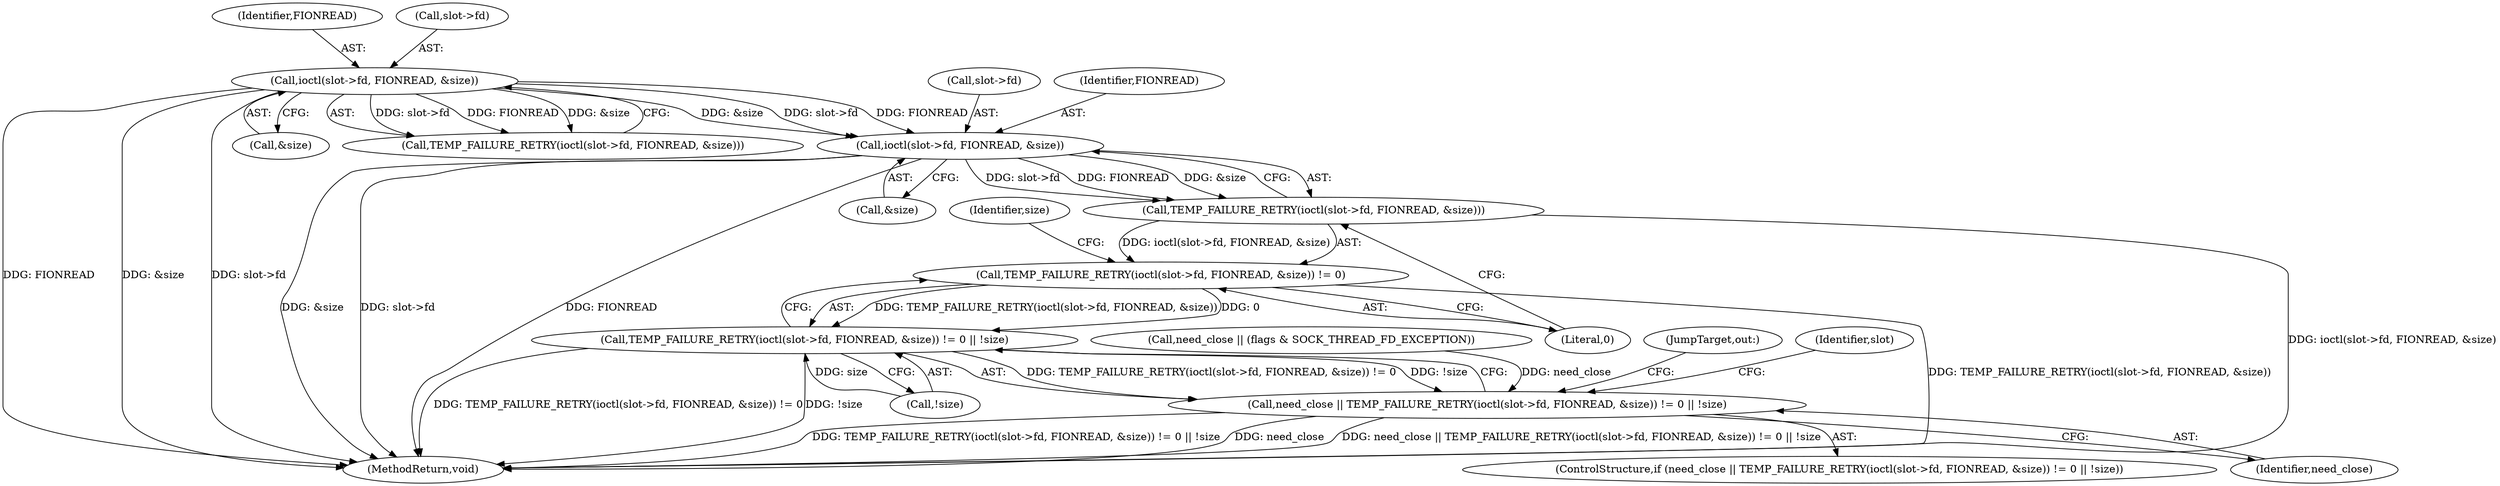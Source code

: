 digraph "0_Android_472271b153c5dc53c28beac55480a8d8434b2d5c_34@pointer" {
"1000230" [label="(Call,ioctl(slot->fd, FIONREAD, &size))"];
"1000153" [label="(Call,ioctl(slot->fd, FIONREAD, &size))"];
"1000229" [label="(Call,TEMP_FAILURE_RETRY(ioctl(slot->fd, FIONREAD, &size)))"];
"1000228" [label="(Call,TEMP_FAILURE_RETRY(ioctl(slot->fd, FIONREAD, &size)) != 0)"];
"1000227" [label="(Call,TEMP_FAILURE_RETRY(ioctl(slot->fd, FIONREAD, &size)) != 0 || !size)"];
"1000225" [label="(Call,need_close || TEMP_FAILURE_RETRY(ioctl(slot->fd, FIONREAD, &size)) != 0 || !size)"];
"1000246" [label="(MethodReturn,void)"];
"1000157" [label="(Identifier,FIONREAD)"];
"1000224" [label="(ControlStructure,if (need_close || TEMP_FAILURE_RETRY(ioctl(slot->fd, FIONREAD, &size)) != 0 || !size))"];
"1000158" [label="(Call,&size)"];
"1000225" [label="(Call,need_close || TEMP_FAILURE_RETRY(ioctl(slot->fd, FIONREAD, &size)) != 0 || !size)"];
"1000214" [label="(Call,need_close || (flags & SOCK_THREAD_FD_EXCEPTION))"];
"1000229" [label="(Call,TEMP_FAILURE_RETRY(ioctl(slot->fd, FIONREAD, &size)))"];
"1000242" [label="(JumpTarget,out:)"];
"1000154" [label="(Call,slot->fd)"];
"1000239" [label="(Identifier,size)"];
"1000230" [label="(Call,ioctl(slot->fd, FIONREAD, &size))"];
"1000241" [label="(Identifier,slot)"];
"1000238" [label="(Call,!size)"];
"1000153" [label="(Call,ioctl(slot->fd, FIONREAD, &size))"];
"1000227" [label="(Call,TEMP_FAILURE_RETRY(ioctl(slot->fd, FIONREAD, &size)) != 0 || !size)"];
"1000152" [label="(Call,TEMP_FAILURE_RETRY(ioctl(slot->fd, FIONREAD, &size)))"];
"1000235" [label="(Call,&size)"];
"1000228" [label="(Call,TEMP_FAILURE_RETRY(ioctl(slot->fd, FIONREAD, &size)) != 0)"];
"1000237" [label="(Literal,0)"];
"1000226" [label="(Identifier,need_close)"];
"1000231" [label="(Call,slot->fd)"];
"1000234" [label="(Identifier,FIONREAD)"];
"1000230" -> "1000229"  [label="AST: "];
"1000230" -> "1000235"  [label="CFG: "];
"1000231" -> "1000230"  [label="AST: "];
"1000234" -> "1000230"  [label="AST: "];
"1000235" -> "1000230"  [label="AST: "];
"1000229" -> "1000230"  [label="CFG: "];
"1000230" -> "1000246"  [label="DDG: &size"];
"1000230" -> "1000246"  [label="DDG: slot->fd"];
"1000230" -> "1000246"  [label="DDG: FIONREAD"];
"1000230" -> "1000229"  [label="DDG: slot->fd"];
"1000230" -> "1000229"  [label="DDG: FIONREAD"];
"1000230" -> "1000229"  [label="DDG: &size"];
"1000153" -> "1000230"  [label="DDG: slot->fd"];
"1000153" -> "1000230"  [label="DDG: FIONREAD"];
"1000153" -> "1000230"  [label="DDG: &size"];
"1000153" -> "1000152"  [label="AST: "];
"1000153" -> "1000158"  [label="CFG: "];
"1000154" -> "1000153"  [label="AST: "];
"1000157" -> "1000153"  [label="AST: "];
"1000158" -> "1000153"  [label="AST: "];
"1000152" -> "1000153"  [label="CFG: "];
"1000153" -> "1000246"  [label="DDG: FIONREAD"];
"1000153" -> "1000246"  [label="DDG: &size"];
"1000153" -> "1000246"  [label="DDG: slot->fd"];
"1000153" -> "1000152"  [label="DDG: slot->fd"];
"1000153" -> "1000152"  [label="DDG: FIONREAD"];
"1000153" -> "1000152"  [label="DDG: &size"];
"1000229" -> "1000228"  [label="AST: "];
"1000237" -> "1000229"  [label="CFG: "];
"1000229" -> "1000246"  [label="DDG: ioctl(slot->fd, FIONREAD, &size)"];
"1000229" -> "1000228"  [label="DDG: ioctl(slot->fd, FIONREAD, &size)"];
"1000228" -> "1000227"  [label="AST: "];
"1000228" -> "1000237"  [label="CFG: "];
"1000237" -> "1000228"  [label="AST: "];
"1000239" -> "1000228"  [label="CFG: "];
"1000227" -> "1000228"  [label="CFG: "];
"1000228" -> "1000246"  [label="DDG: TEMP_FAILURE_RETRY(ioctl(slot->fd, FIONREAD, &size))"];
"1000228" -> "1000227"  [label="DDG: TEMP_FAILURE_RETRY(ioctl(slot->fd, FIONREAD, &size))"];
"1000228" -> "1000227"  [label="DDG: 0"];
"1000227" -> "1000225"  [label="AST: "];
"1000227" -> "1000238"  [label="CFG: "];
"1000238" -> "1000227"  [label="AST: "];
"1000225" -> "1000227"  [label="CFG: "];
"1000227" -> "1000246"  [label="DDG: TEMP_FAILURE_RETRY(ioctl(slot->fd, FIONREAD, &size)) != 0"];
"1000227" -> "1000246"  [label="DDG: !size"];
"1000227" -> "1000225"  [label="DDG: TEMP_FAILURE_RETRY(ioctl(slot->fd, FIONREAD, &size)) != 0"];
"1000227" -> "1000225"  [label="DDG: !size"];
"1000238" -> "1000227"  [label="DDG: size"];
"1000225" -> "1000224"  [label="AST: "];
"1000225" -> "1000226"  [label="CFG: "];
"1000226" -> "1000225"  [label="AST: "];
"1000241" -> "1000225"  [label="CFG: "];
"1000242" -> "1000225"  [label="CFG: "];
"1000225" -> "1000246"  [label="DDG: need_close || TEMP_FAILURE_RETRY(ioctl(slot->fd, FIONREAD, &size)) != 0 || !size"];
"1000225" -> "1000246"  [label="DDG: TEMP_FAILURE_RETRY(ioctl(slot->fd, FIONREAD, &size)) != 0 || !size"];
"1000225" -> "1000246"  [label="DDG: need_close"];
"1000214" -> "1000225"  [label="DDG: need_close"];
}
